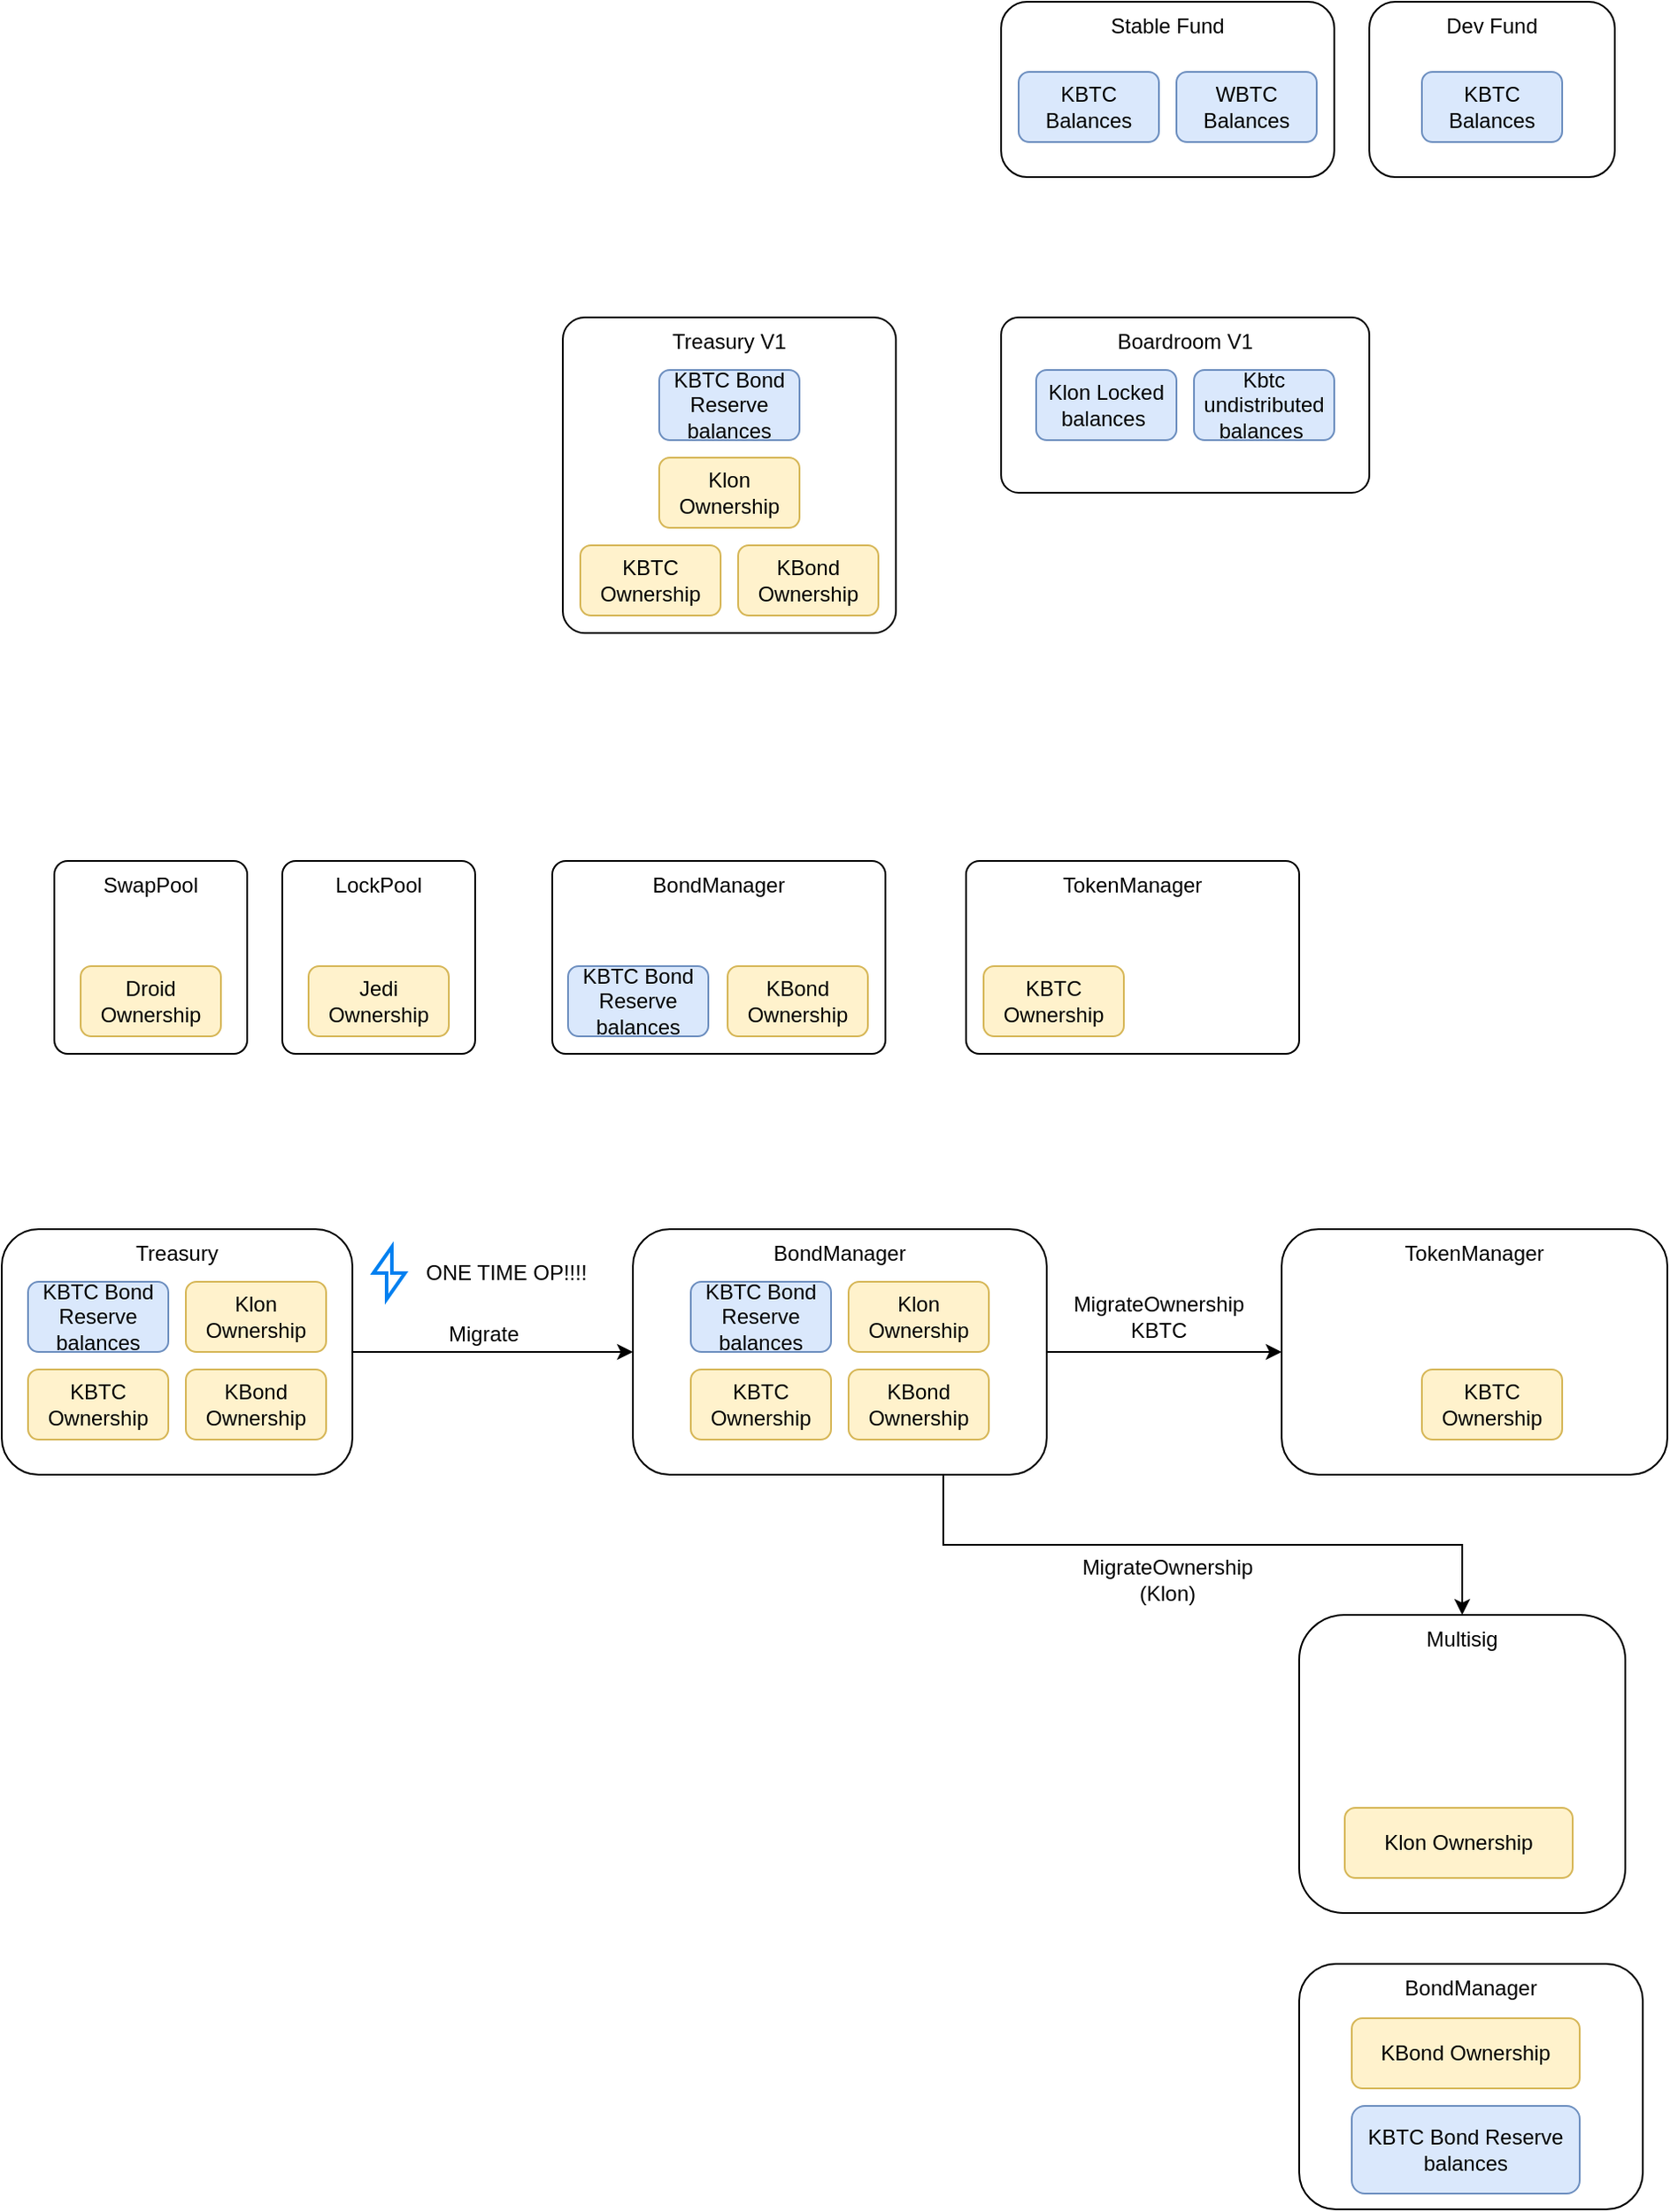 <mxfile version="13.7.3" type="device"><diagram id="tYOmgLZOg_1Fff1wgyLE" name="Permissions"><mxGraphModel dx="1773" dy="596" grid="1" gridSize="10" guides="1" tooltips="1" connect="1" arrows="1" fold="1" page="1" pageScale="1" pageWidth="827" pageHeight="1169" math="0" shadow="0"><root><mxCell id="0"/><mxCell id="1" parent="0"/><mxCell id="6q5xlMzaOL4eKEu-ZOxC-1" value="Treasury V1" style="rounded=1;whiteSpace=wrap;html=1;verticalAlign=top;arcSize=7;" vertex="1" parent="1"><mxGeometry x="190" y="230" width="190" height="180" as="geometry"/></mxCell><mxCell id="6q5xlMzaOL4eKEu-ZOxC-2" value="KBTC Ownership" style="rounded=1;whiteSpace=wrap;html=1;fillColor=#fff2cc;strokeColor=#d6b656;" vertex="1" parent="1"><mxGeometry x="200" y="360" width="80" height="40" as="geometry"/></mxCell><mxCell id="6q5xlMzaOL4eKEu-ZOxC-3" value="KBond Ownership" style="rounded=1;whiteSpace=wrap;html=1;fillColor=#fff2cc;strokeColor=#d6b656;" vertex="1" parent="1"><mxGeometry x="290" y="360" width="80" height="40" as="geometry"/></mxCell><mxCell id="6q5xlMzaOL4eKEu-ZOxC-4" value="Klon Ownership" style="rounded=1;whiteSpace=wrap;html=1;fillColor=#fff2cc;strokeColor=#d6b656;" vertex="1" parent="1"><mxGeometry x="245" y="310" width="80" height="40" as="geometry"/></mxCell><mxCell id="6q5xlMzaOL4eKEu-ZOxC-5" value="KBTC Bond Reserve balances" style="rounded=1;whiteSpace=wrap;html=1;fillColor=#dae8fc;strokeColor=#6c8ebf;" vertex="1" parent="1"><mxGeometry x="245" y="260" width="80" height="40" as="geometry"/></mxCell><mxCell id="6q5xlMzaOL4eKEu-ZOxC-6" value="Stable Fund" style="rounded=1;whiteSpace=wrap;html=1;verticalAlign=top;" vertex="1" parent="1"><mxGeometry x="440" y="50" width="190" height="100" as="geometry"/></mxCell><mxCell id="6q5xlMzaOL4eKEu-ZOxC-7" value="KBTC Balances" style="rounded=1;whiteSpace=wrap;html=1;fillColor=#dae8fc;strokeColor=#6c8ebf;" vertex="1" parent="1"><mxGeometry x="450" y="90" width="80" height="40" as="geometry"/></mxCell><mxCell id="6q5xlMzaOL4eKEu-ZOxC-8" value="WBTC Balances" style="rounded=1;whiteSpace=wrap;html=1;fillColor=#dae8fc;strokeColor=#6c8ebf;" vertex="1" parent="1"><mxGeometry x="540" y="90" width="80" height="40" as="geometry"/></mxCell><mxCell id="6q5xlMzaOL4eKEu-ZOxC-9" value="Dev Fund" style="rounded=1;whiteSpace=wrap;html=1;verticalAlign=top;" vertex="1" parent="1"><mxGeometry x="650" y="50" width="140" height="100" as="geometry"/></mxCell><mxCell id="6q5xlMzaOL4eKEu-ZOxC-10" value="KBTC Balances" style="rounded=1;whiteSpace=wrap;html=1;fillColor=#dae8fc;strokeColor=#6c8ebf;" vertex="1" parent="1"><mxGeometry x="680" y="90" width="80" height="40" as="geometry"/></mxCell><mxCell id="6q5xlMzaOL4eKEu-ZOxC-11" value="Boardroom V1" style="rounded=1;whiteSpace=wrap;html=1;verticalAlign=top;arcSize=10;" vertex="1" parent="1"><mxGeometry x="440" y="230" width="210" height="100" as="geometry"/></mxCell><mxCell id="6q5xlMzaOL4eKEu-ZOxC-12" value="Klon Locked balances&amp;nbsp;" style="rounded=1;whiteSpace=wrap;html=1;fillColor=#dae8fc;strokeColor=#6c8ebf;" vertex="1" parent="1"><mxGeometry x="460" y="260" width="80" height="40" as="geometry"/></mxCell><mxCell id="6q5xlMzaOL4eKEu-ZOxC-13" value="Kbtc undistributed balances&amp;nbsp;" style="rounded=1;whiteSpace=wrap;html=1;fillColor=#dae8fc;strokeColor=#6c8ebf;" vertex="1" parent="1"><mxGeometry x="550" y="260" width="80" height="40" as="geometry"/></mxCell><mxCell id="6q5xlMzaOL4eKEu-ZOxC-15" value="BondManager" style="rounded=1;whiteSpace=wrap;html=1;verticalAlign=top;arcSize=7;" vertex="1" parent="1"><mxGeometry x="184" y="540" width="190" height="110" as="geometry"/></mxCell><mxCell id="6q5xlMzaOL4eKEu-ZOxC-17" value="KBond Ownership" style="rounded=1;whiteSpace=wrap;html=1;fillColor=#fff2cc;strokeColor=#d6b656;" vertex="1" parent="1"><mxGeometry x="284" y="600" width="80" height="40" as="geometry"/></mxCell><mxCell id="6q5xlMzaOL4eKEu-ZOxC-23" value="KBTC Bond Reserve balances" style="rounded=1;whiteSpace=wrap;html=1;fillColor=#dae8fc;strokeColor=#6c8ebf;" vertex="1" parent="1"><mxGeometry x="193" y="600" width="80" height="40" as="geometry"/></mxCell><mxCell id="6q5xlMzaOL4eKEu-ZOxC-24" value="TokenManager" style="rounded=1;whiteSpace=wrap;html=1;verticalAlign=top;arcSize=7;" vertex="1" parent="1"><mxGeometry x="420" y="540" width="190" height="110" as="geometry"/></mxCell><mxCell id="6q5xlMzaOL4eKEu-ZOxC-25" value="KBTC Ownership" style="rounded=1;whiteSpace=wrap;html=1;fillColor=#fff2cc;strokeColor=#d6b656;" vertex="1" parent="1"><mxGeometry x="430" y="600" width="80" height="40" as="geometry"/></mxCell><mxCell id="6q5xlMzaOL4eKEu-ZOxC-26" value="SwapPool" style="rounded=1;whiteSpace=wrap;html=1;verticalAlign=top;arcSize=7;" vertex="1" parent="1"><mxGeometry x="-100" y="540" width="110" height="110" as="geometry"/></mxCell><mxCell id="6q5xlMzaOL4eKEu-ZOxC-28" value="Droid Ownership" style="rounded=1;whiteSpace=wrap;html=1;fillColor=#fff2cc;strokeColor=#d6b656;" vertex="1" parent="1"><mxGeometry x="-85" y="600" width="80" height="40" as="geometry"/></mxCell><mxCell id="6q5xlMzaOL4eKEu-ZOxC-29" value="LockPool" style="rounded=1;whiteSpace=wrap;html=1;verticalAlign=top;arcSize=7;" vertex="1" parent="1"><mxGeometry x="30" y="540" width="110" height="110" as="geometry"/></mxCell><mxCell id="6q5xlMzaOL4eKEu-ZOxC-30" value="Jedi Ownership" style="rounded=1;whiteSpace=wrap;html=1;fillColor=#fff2cc;strokeColor=#d6b656;" vertex="1" parent="1"><mxGeometry x="45" y="600" width="80" height="40" as="geometry"/></mxCell><mxCell id="6q5xlMzaOL4eKEu-ZOxC-34" value="" style="edgeStyle=orthogonalEdgeStyle;rounded=0;orthogonalLoop=1;jettySize=auto;html=1;" edge="1" parent="1" source="6q5xlMzaOL4eKEu-ZOxC-32" target="6q5xlMzaOL4eKEu-ZOxC-33"><mxGeometry relative="1" as="geometry"/></mxCell><mxCell id="6q5xlMzaOL4eKEu-ZOxC-32" value="Treasury" style="rounded=1;whiteSpace=wrap;html=1;verticalAlign=top;" vertex="1" parent="1"><mxGeometry x="-130" y="750" width="200" height="140" as="geometry"/></mxCell><mxCell id="6q5xlMzaOL4eKEu-ZOxC-37" value="" style="edgeStyle=orthogonalEdgeStyle;rounded=0;orthogonalLoop=1;jettySize=auto;html=1;" edge="1" parent="1" source="6q5xlMzaOL4eKEu-ZOxC-33" target="6q5xlMzaOL4eKEu-ZOxC-36"><mxGeometry relative="1" as="geometry"/></mxCell><mxCell id="6q5xlMzaOL4eKEu-ZOxC-50" value="" style="edgeStyle=orthogonalEdgeStyle;rounded=0;orthogonalLoop=1;jettySize=auto;html=1;exitX=0.75;exitY=1;exitDx=0;exitDy=0;" edge="1" parent="1" source="6q5xlMzaOL4eKEu-ZOxC-33" target="6q5xlMzaOL4eKEu-ZOxC-49"><mxGeometry relative="1" as="geometry"/></mxCell><mxCell id="6q5xlMzaOL4eKEu-ZOxC-33" value="BondManager" style="rounded=1;whiteSpace=wrap;html=1;verticalAlign=top;" vertex="1" parent="1"><mxGeometry x="230" y="750" width="236" height="140" as="geometry"/></mxCell><mxCell id="6q5xlMzaOL4eKEu-ZOxC-35" value="Migrate" style="text;html=1;strokeColor=none;fillColor=none;align=center;verticalAlign=middle;whiteSpace=wrap;rounded=0;" vertex="1" parent="1"><mxGeometry x="125" y="800" width="40" height="20" as="geometry"/></mxCell><mxCell id="6q5xlMzaOL4eKEu-ZOxC-36" value="TokenManager" style="rounded=1;whiteSpace=wrap;html=1;verticalAlign=top;align=center;" vertex="1" parent="1"><mxGeometry x="600" y="750" width="220" height="140" as="geometry"/></mxCell><mxCell id="6q5xlMzaOL4eKEu-ZOxC-38" value="KBTC Ownership" style="rounded=1;whiteSpace=wrap;html=1;fillColor=#fff2cc;strokeColor=#d6b656;" vertex="1" parent="1"><mxGeometry x="-115" y="830" width="80" height="40" as="geometry"/></mxCell><mxCell id="6q5xlMzaOL4eKEu-ZOxC-39" value="KBond Ownership" style="rounded=1;whiteSpace=wrap;html=1;fillColor=#fff2cc;strokeColor=#d6b656;" vertex="1" parent="1"><mxGeometry x="-25" y="830" width="80" height="40" as="geometry"/></mxCell><mxCell id="6q5xlMzaOL4eKEu-ZOxC-40" value="Klon Ownership" style="rounded=1;whiteSpace=wrap;html=1;fillColor=#fff2cc;strokeColor=#d6b656;" vertex="1" parent="1"><mxGeometry x="-25" y="780" width="80" height="40" as="geometry"/></mxCell><mxCell id="6q5xlMzaOL4eKEu-ZOxC-41" value="KBTC Ownership" style="rounded=1;whiteSpace=wrap;html=1;fillColor=#fff2cc;strokeColor=#d6b656;" vertex="1" parent="1"><mxGeometry x="263" y="830" width="80" height="40" as="geometry"/></mxCell><mxCell id="6q5xlMzaOL4eKEu-ZOxC-42" value="KBond Ownership" style="rounded=1;whiteSpace=wrap;html=1;fillColor=#fff2cc;strokeColor=#d6b656;" vertex="1" parent="1"><mxGeometry x="353" y="830" width="80" height="40" as="geometry"/></mxCell><mxCell id="6q5xlMzaOL4eKEu-ZOxC-43" value="Klon Ownership" style="rounded=1;whiteSpace=wrap;html=1;fillColor=#fff2cc;strokeColor=#d6b656;" vertex="1" parent="1"><mxGeometry x="353" y="780" width="80" height="40" as="geometry"/></mxCell><mxCell id="6q5xlMzaOL4eKEu-ZOxC-44" value="KBTC Bond Reserve balances" style="rounded=1;whiteSpace=wrap;html=1;fillColor=#dae8fc;strokeColor=#6c8ebf;" vertex="1" parent="1"><mxGeometry x="-115" y="780" width="80" height="40" as="geometry"/></mxCell><mxCell id="6q5xlMzaOL4eKEu-ZOxC-45" value="KBTC Bond Reserve balances" style="rounded=1;whiteSpace=wrap;html=1;fillColor=#dae8fc;strokeColor=#6c8ebf;" vertex="1" parent="1"><mxGeometry x="263" y="780" width="80" height="40" as="geometry"/></mxCell><mxCell id="6q5xlMzaOL4eKEu-ZOxC-46" value="" style="html=1;verticalLabelPosition=bottom;align=center;labelBackgroundColor=#ffffff;verticalAlign=top;strokeWidth=2;strokeColor=#0080F0;shadow=0;dashed=0;shape=mxgraph.ios7.icons.flash;" vertex="1" parent="1"><mxGeometry x="82" y="760" width="18" height="30" as="geometry"/></mxCell><mxCell id="6q5xlMzaOL4eKEu-ZOxC-47" value="ONE TIME OP!!!!" style="text;html=1;strokeColor=none;fillColor=none;align=left;verticalAlign=middle;whiteSpace=wrap;rounded=0;" vertex="1" parent="1"><mxGeometry x="110" y="765" width="140" height="20" as="geometry"/></mxCell><mxCell id="6q5xlMzaOL4eKEu-ZOxC-48" value="MigrateOwnership&lt;br&gt;KBTC" style="text;html=1;strokeColor=none;fillColor=none;align=center;verticalAlign=middle;whiteSpace=wrap;rounded=0;" vertex="1" parent="1"><mxGeometry x="510" y="790" width="40" height="20" as="geometry"/></mxCell><mxCell id="6q5xlMzaOL4eKEu-ZOxC-49" value="Multisig" style="rounded=1;whiteSpace=wrap;html=1;verticalAlign=top;" vertex="1" parent="1"><mxGeometry x="610" y="970" width="186" height="170" as="geometry"/></mxCell><mxCell id="6q5xlMzaOL4eKEu-ZOxC-53" value="Klon Ownership" style="rounded=1;whiteSpace=wrap;html=1;fillColor=#fff2cc;strokeColor=#d6b656;" vertex="1" parent="1"><mxGeometry x="636" y="1080" width="130" height="40" as="geometry"/></mxCell><mxCell id="6q5xlMzaOL4eKEu-ZOxC-54" value="MigrateOwnership (Klon)" style="text;html=1;strokeColor=none;fillColor=none;align=center;verticalAlign=middle;whiteSpace=wrap;rounded=0;" vertex="1" parent="1"><mxGeometry x="515" y="940" width="40" height="20" as="geometry"/></mxCell><mxCell id="6q5xlMzaOL4eKEu-ZOxC-56" value="KBTC Ownership" style="rounded=1;whiteSpace=wrap;html=1;fillColor=#fff2cc;strokeColor=#d6b656;" vertex="1" parent="1"><mxGeometry x="680" y="830" width="80" height="40" as="geometry"/></mxCell><mxCell id="6q5xlMzaOL4eKEu-ZOxC-58" value="BondManager" style="rounded=1;whiteSpace=wrap;html=1;verticalAlign=top;" vertex="1" parent="1"><mxGeometry x="610" y="1169" width="196" height="140" as="geometry"/></mxCell><mxCell id="6q5xlMzaOL4eKEu-ZOxC-59" value="KBond Ownership" style="rounded=1;whiteSpace=wrap;html=1;fillColor=#fff2cc;strokeColor=#d6b656;" vertex="1" parent="1"><mxGeometry x="640" y="1200" width="130" height="40" as="geometry"/></mxCell><mxCell id="6q5xlMzaOL4eKEu-ZOxC-51" value="KBTC Bond Reserve balances" style="rounded=1;whiteSpace=wrap;html=1;fillColor=#dae8fc;strokeColor=#6c8ebf;" vertex="1" parent="1"><mxGeometry x="640" y="1250" width="130" height="50" as="geometry"/></mxCell></root></mxGraphModel></diagram></mxfile>